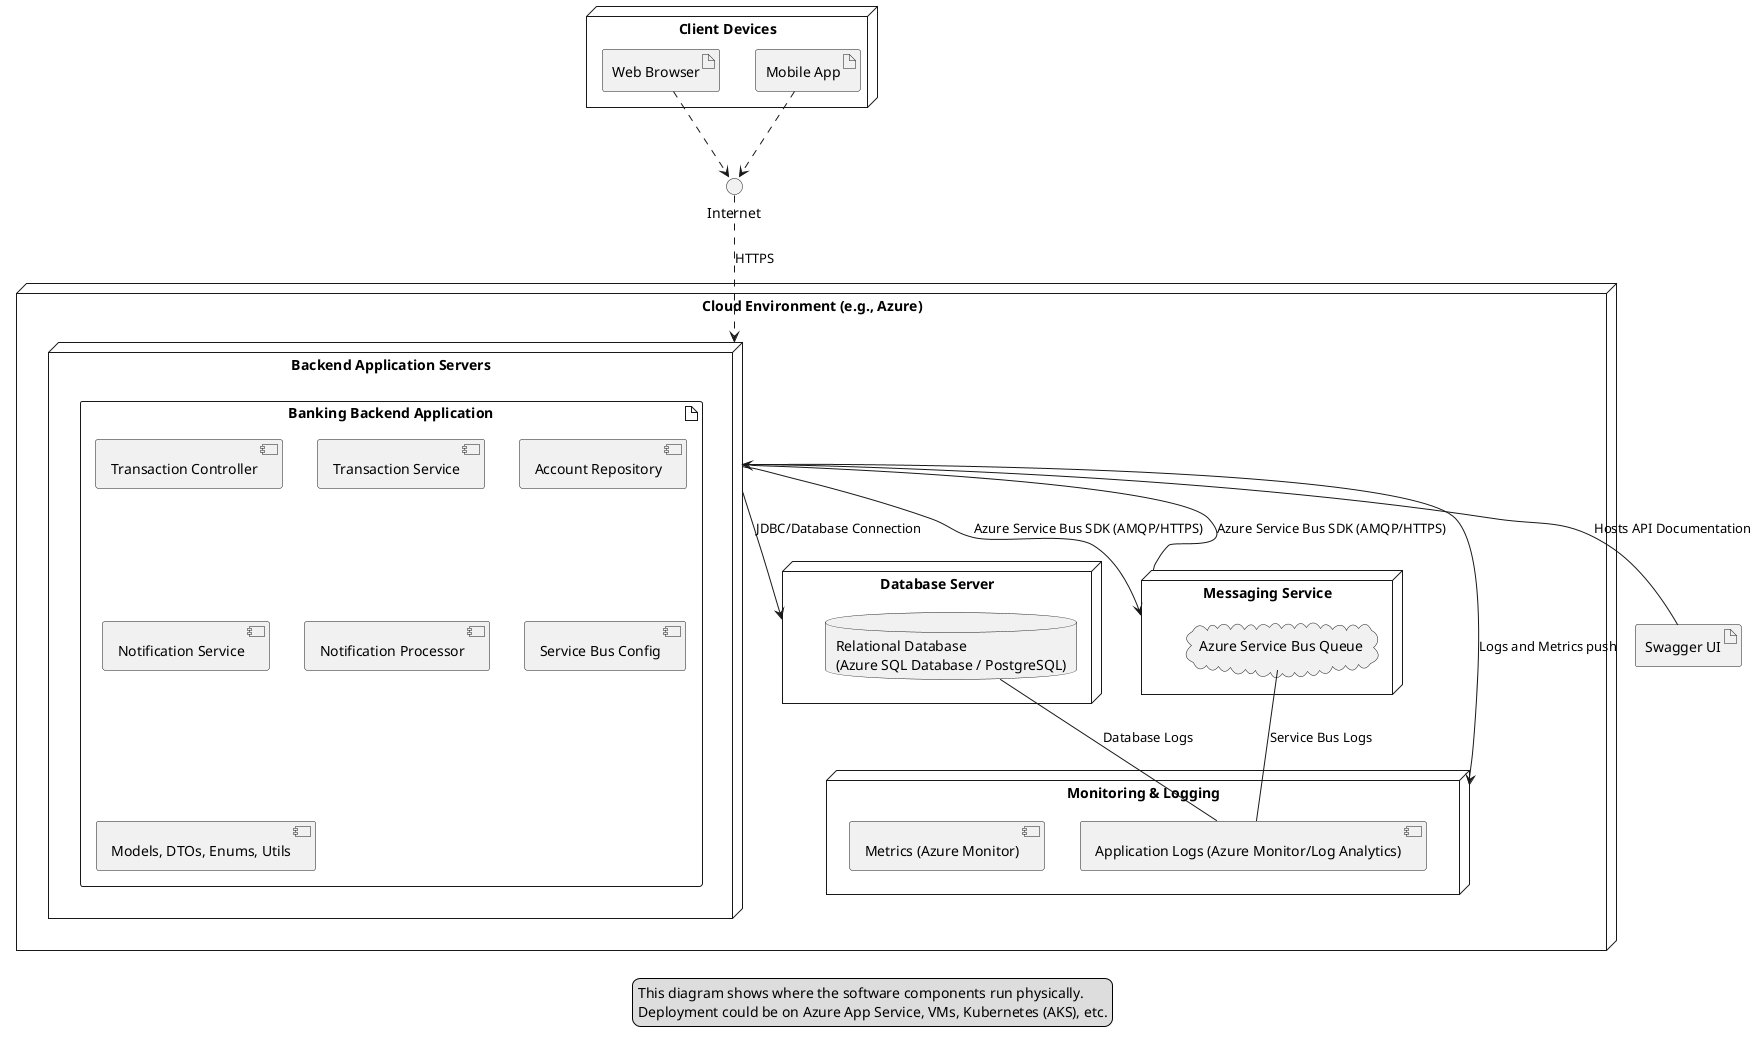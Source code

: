 @startuml
skinparam nodeComponentStyle cloud

node "Client Devices" {
  artifact "Web Browser" as Browser
  artifact "Mobile App" as Mobile
}

node "Cloud Environment (e.g., Azure)" as AzureCloud {

  node "Backend Application Servers" as AppServers {
    artifact "Banking Backend Application" as BackendApp {
      component "Transaction Controller"
      component "Transaction Service"
      component "Account Repository"
      component "Notification Service"
      component "Notification Processor"
      component "Service Bus Config"
      component "Models, DTOs, Enums, Utils"
    }
  }

  node "Database Server" as DbServer {
    database "Relational Database\n(Azure SQL Database / PostgreSQL)" as DBInstance
  }

  node "Messaging Service" as MessagingService {
    cloud "Azure Service Bus Queue" as ServiceBusQueue
  }

  node "Monitoring & Logging" as MonitoringNode {
    component "Application Logs (Azure Monitor/Log Analytics)" as AppLogs
    component "Metrics (Azure Monitor)" as AppMetrics
  }
}

Browser ..> "Internet"
Mobile ..> "Internet"
"Internet" ..> AppServers : HTTPS

AppServers --> DbServer : JDBC/Database Connection
AppServers --> MessagingService : Azure Service Bus SDK (AMQP/HTTPS)

MessagingService --> AppServers : Azure Service Bus SDK (AMQP/HTTPS)

AppServers --> MonitoringNode : Logs and Metrics push

DBInstance -- AppLogs : Database Logs
ServiceBusQueue -- AppLogs : Service Bus Logs

artifact "Swagger UI" as Swagger
AppServers -- Swagger : Hosts API Documentation

legend bottom
  This diagram shows where the software components run physically.
  Deployment could be on Azure App Service, VMs, Kubernetes (AKS), etc.
end legend
@enduml